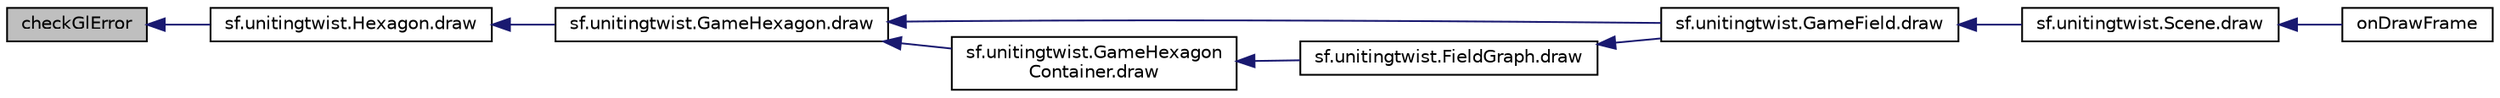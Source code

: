 digraph "checkGlError"
{
  edge [fontname="Helvetica",fontsize="10",labelfontname="Helvetica",labelfontsize="10"];
  node [fontname="Helvetica",fontsize="10",shape=record];
  rankdir="LR";
  Node3 [label="checkGlError",height=0.2,width=0.4,color="black", fillcolor="grey75", style="filled", fontcolor="black"];
  Node3 -> Node4 [dir="back",color="midnightblue",fontsize="10",style="solid"];
  Node4 [label="sf.unitingtwist.Hexagon.draw",height=0.2,width=0.4,color="black", fillcolor="white", style="filled",URL="$classsf_1_1unitingtwist_1_1_hexagon.html#ace8a0d2a4e41b6d83897d48fd91a7ab3",tooltip="Encapsulates the OpenGL ES instructions for drawing this shape. "];
  Node4 -> Node5 [dir="back",color="midnightblue",fontsize="10",style="solid"];
  Node5 [label="sf.unitingtwist.GameHexagon.draw",height=0.2,width=0.4,color="black", fillcolor="white", style="filled",URL="$classsf_1_1unitingtwist_1_1_game_hexagon.html#ace8a0d2a4e41b6d83897d48fd91a7ab3"];
  Node5 -> Node6 [dir="back",color="midnightblue",fontsize="10",style="solid"];
  Node6 [label="sf.unitingtwist.GameField.draw",height=0.2,width=0.4,color="black", fillcolor="white", style="filled",URL="$classsf_1_1unitingtwist_1_1_game_field.html#ace8a0d2a4e41b6d83897d48fd91a7ab3"];
  Node6 -> Node7 [dir="back",color="midnightblue",fontsize="10",style="solid"];
  Node7 [label="sf.unitingtwist.Scene.draw",height=0.2,width=0.4,color="black", fillcolor="white", style="filled",URL="$classsf_1_1unitingtwist_1_1_scene.html#ace8a0d2a4e41b6d83897d48fd91a7ab3"];
  Node7 -> Node8 [dir="back",color="midnightblue",fontsize="10",style="solid"];
  Node8 [label="onDrawFrame",height=0.2,width=0.4,color="black", fillcolor="white", style="filled",URL="$classsf_1_1unitingtwist_1_1_my_g_l_renderer.html#aba4bf3428902adb204d17703e7afcbc9"];
  Node5 -> Node9 [dir="back",color="midnightblue",fontsize="10",style="solid"];
  Node9 [label="sf.unitingtwist.GameHexagon\lContainer.draw",height=0.2,width=0.4,color="black", fillcolor="white", style="filled",URL="$classsf_1_1unitingtwist_1_1_game_hexagon_container.html#ace8a0d2a4e41b6d83897d48fd91a7ab3"];
  Node9 -> Node10 [dir="back",color="midnightblue",fontsize="10",style="solid"];
  Node10 [label="sf.unitingtwist.FieldGraph.draw",height=0.2,width=0.4,color="black", fillcolor="white", style="filled",URL="$classsf_1_1unitingtwist_1_1_field_graph.html#ac3e315879303dbd473ae480260356919"];
  Node10 -> Node6 [dir="back",color="midnightblue",fontsize="10",style="solid"];
}
